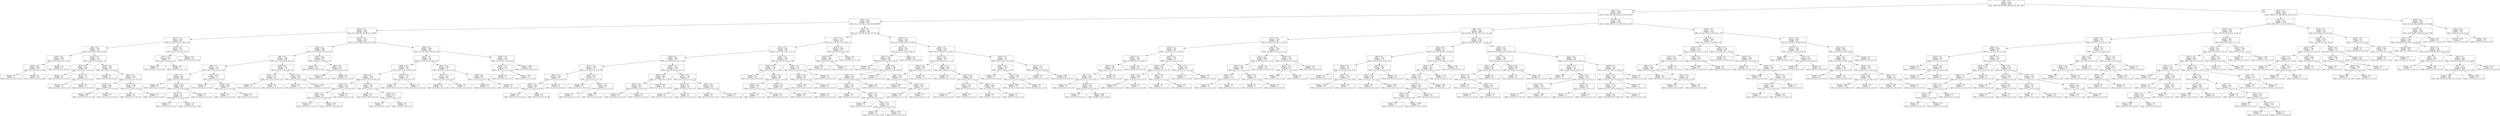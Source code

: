 digraph Tree {
node [shape=box] ;
0 [label="X[2] <= 0.5\nentropy = 3.168\nsamples = 8529\nvalue = [996, 929, 931, 984, 1000, 818, 951, 961, 959]"] ;
1 [label="X[5] <= 0.5\nentropy = 2.959\nsamples = 6035\nvalue = [0, 842, 834, 799, 332, 785, 752, 807, 884]"] ;
0 -> 1 [labeldistance=2.5, labelangle=45, headlabel="True"] ;
2 [label="X[23] <= 0.5\nentropy = 2.607\nsamples = 2927\nvalue = [0, 0, 251, 422, 75, 507, 324, 652, 696]"] ;
1 -> 2 ;
3 [label="X[17] <= 0.5\nentropy = 2.226\nsamples = 1638\nvalue = [0, 0, 169, 261, 29, 388, 171, 0, 620]"] ;
2 -> 3 ;
4 [label="X[11] <= 0.5\nentropy = 1.467\nsamples = 831\nvalue = [0, 0, 93, 112, 6, 0, 64, 0, 556]"] ;
3 -> 4 ;
5 [label="X[8] <= 0.5\nentropy = 1.021\nsamples = 715\nvalue = [0, 0, 93, 0, 4, 0, 64, 0, 554]"] ;
4 -> 5 ;
6 [label="X[20] <= 0.5\nentropy = 0.367\nsamples = 579\nvalue = [0, 0, 0, 0, 4, 0, 32, 0, 543]"] ;
5 -> 6 ;
7 [label="X[26] <= 0.5\nentropy = 0.062\nsamples = 547\nvalue = [0, 0, 0, 0, 4, 0, 0, 0, 543]"] ;
6 -> 7 ;
8 [label="entropy = 0.0\nsamples = 4\nvalue = [0, 0, 0, 0, 4, 0, 0, 0, 0]"] ;
7 -> 8 ;
9 [label="entropy = 0.0\nsamples = 543\nvalue = [0, 0, 0, 0, 0, 0, 0, 0, 543]"] ;
7 -> 9 ;
10 [label="entropy = 0.0\nsamples = 32\nvalue = [0, 0, 0, 0, 0, 0, 32, 0, 0]"] ;
6 -> 10 ;
11 [label="X[20] <= 0.5\nentropy = 1.16\nsamples = 136\nvalue = [0, 0, 93, 0, 0, 0, 32, 0, 11]"] ;
5 -> 11 ;
12 [label="X[12] <= 0.5\nentropy = 0.552\nsamples = 86\nvalue = [0, 0, 75, 0, 0, 0, 0, 0, 11]"] ;
11 -> 12 ;
13 [label="entropy = 0.0\nsamples = 64\nvalue = [0, 0, 64, 0, 0, 0, 0, 0, 0]"] ;
12 -> 13 ;
14 [label="X[21] <= 0.5\nentropy = 1.0\nsamples = 22\nvalue = [0, 0, 11, 0, 0, 0, 0, 0, 11]"] ;
12 -> 14 ;
15 [label="entropy = 0.0\nsamples = 11\nvalue = [0, 0, 0, 0, 0, 0, 0, 0, 11]"] ;
14 -> 15 ;
16 [label="entropy = 0.0\nsamples = 11\nvalue = [0, 0, 11, 0, 0, 0, 0, 0, 0]"] ;
14 -> 16 ;
17 [label="X[16] <= 0.5\nentropy = 0.943\nsamples = 50\nvalue = [0, 0, 18, 0, 0, 0, 32, 0, 0]"] ;
11 -> 17 ;
18 [label="entropy = 0.0\nsamples = 9\nvalue = [0, 0, 0, 0, 0, 0, 9, 0, 0]"] ;
17 -> 18 ;
19 [label="X[4] <= 0.5\nentropy = 0.989\nsamples = 41\nvalue = [0, 0, 18, 0, 0, 0, 23, 0, 0]"] ;
17 -> 19 ;
20 [label="X[10] <= 0.5\nentropy = 0.987\nsamples = 30\nvalue = [0, 0, 17, 0, 0, 0, 13, 0, 0]"] ;
19 -> 20 ;
21 [label="entropy = 0.996\nsamples = 28\nvalue = [0, 0, 15, 0, 0, 0, 13, 0, 0]"] ;
20 -> 21 ;
22 [label="entropy = 0.0\nsamples = 2\nvalue = [0, 0, 2, 0, 0, 0, 0, 0, 0]"] ;
20 -> 22 ;
23 [label="X[21] <= 0.5\nentropy = 0.439\nsamples = 11\nvalue = [0, 0, 1, 0, 0, 0, 10, 0, 0]"] ;
19 -> 23 ;
24 [label="entropy = 0.0\nsamples = 10\nvalue = [0, 0, 0, 0, 0, 0, 10, 0, 0]"] ;
23 -> 24 ;
25 [label="entropy = 0.0\nsamples = 1\nvalue = [0, 0, 1, 0, 0, 0, 0, 0, 0]"] ;
23 -> 25 ;
26 [label="X[13] <= 0.5\nentropy = 0.251\nsamples = 116\nvalue = [0, 0, 0, 112, 2, 0, 0, 0, 2]"] ;
4 -> 26 ;
27 [label="X[12] <= 0.5\nentropy = 1.585\nsamples = 6\nvalue = [0, 0, 0, 2, 2, 0, 0, 0, 2]"] ;
26 -> 27 ;
28 [label="entropy = 1.0\nsamples = 4\nvalue = [0, 0, 0, 2, 2, 0, 0, 0, 0]"] ;
27 -> 28 ;
29 [label="entropy = 0.0\nsamples = 2\nvalue = [0, 0, 0, 0, 0, 0, 0, 0, 2]"] ;
27 -> 29 ;
30 [label="entropy = 0.0\nsamples = 110\nvalue = [0, 0, 0, 110, 0, 0, 0, 0, 0]"] ;
26 -> 30 ;
31 [label="X[11] <= 0.5\nentropy = 2.102\nsamples = 807\nvalue = [0, 0, 76, 149, 23, 388, 107, 0, 64]"] ;
3 -> 31 ;
32 [label="X[13] <= 0.5\nentropy = 1.463\nsamples = 406\nvalue = [0, 0, 13, 0, 18, 278, 43, 0, 54]"] ;
31 -> 32 ;
33 [label="X[6] <= 0.5\nentropy = 2.095\nsamples = 191\nvalue = [0, 0, 13, 0, 18, 69, 39, 0, 52]"] ;
32 -> 33 ;
34 [label="X[8] <= 0.5\nentropy = 1.347\nsamples = 121\nvalue = [0, 0, 13, 0, 0, 67, 0, 0, 41]"] ;
33 -> 34 ;
35 [label="X[26] <= 0.5\nentropy = 0.967\nsamples = 104\nvalue = [0, 0, 0, 0, 0, 63, 0, 0, 41]"] ;
34 -> 35 ;
36 [label="entropy = 0.0\nsamples = 17\nvalue = [0, 0, 0, 0, 0, 17, 0, 0, 0]"] ;
35 -> 36 ;
37 [label="X[9] <= 0.5\nentropy = 0.998\nsamples = 87\nvalue = [0, 0, 0, 0, 0, 46, 0, 0, 41]"] ;
35 -> 37 ;
38 [label="X[1] <= 0.5\nentropy = 1.0\nsamples = 82\nvalue = [0, 0, 0, 0, 0, 41, 0, 0, 41]"] ;
37 -> 38 ;
39 [label="entropy = 0.0\nsamples = 1\nvalue = [0, 0, 0, 0, 0, 0, 0, 0, 1]"] ;
38 -> 39 ;
40 [label="entropy = 1.0\nsamples = 81\nvalue = [0, 0, 0, 0, 0, 41, 0, 0, 40]"] ;
38 -> 40 ;
41 [label="entropy = 0.0\nsamples = 5\nvalue = [0, 0, 0, 0, 0, 5, 0, 0, 0]"] ;
37 -> 41 ;
42 [label="X[22] <= 0.5\nentropy = 0.787\nsamples = 17\nvalue = [0, 0, 13, 0, 0, 4, 0, 0, 0]"] ;
34 -> 42 ;
43 [label="entropy = 0.0\nsamples = 8\nvalue = [0, 0, 8, 0, 0, 0, 0, 0, 0]"] ;
42 -> 43 ;
44 [label="X[10] <= 0.5\nentropy = 0.991\nsamples = 9\nvalue = [0, 0, 5, 0, 0, 4, 0, 0, 0]"] ;
42 -> 44 ;
45 [label="entropy = 0.0\nsamples = 4\nvalue = [0, 0, 0, 0, 0, 4, 0, 0, 0]"] ;
44 -> 45 ;
46 [label="entropy = 0.0\nsamples = 5\nvalue = [0, 0, 5, 0, 0, 0, 0, 0, 0]"] ;
44 -> 46 ;
47 [label="X[14] <= 0.5\nentropy = 1.54\nsamples = 70\nvalue = [0, 0, 0, 0, 18, 2, 39, 0, 11]"] ;
33 -> 47 ;
48 [label="X[25] <= 0.5\nentropy = 0.76\nsamples = 50\nvalue = [0, 0, 0, 0, 0, 0, 39, 0, 11]"] ;
47 -> 48 ;
49 [label="entropy = 0.0\nsamples = 11\nvalue = [0, 0, 0, 0, 0, 0, 0, 0, 11]"] ;
48 -> 49 ;
50 [label="entropy = 0.0\nsamples = 39\nvalue = [0, 0, 0, 0, 0, 0, 39, 0, 0]"] ;
48 -> 50 ;
51 [label="X[21] <= 0.5\nentropy = 0.469\nsamples = 20\nvalue = [0, 0, 0, 0, 18, 2, 0, 0, 0]"] ;
47 -> 51 ;
52 [label="entropy = 0.0\nsamples = 17\nvalue = [0, 0, 0, 0, 17, 0, 0, 0, 0]"] ;
51 -> 52 ;
53 [label="entropy = 0.918\nsamples = 3\nvalue = [0, 0, 0, 0, 1, 2, 0, 0, 0]"] ;
51 -> 53 ;
54 [label="X[20] <= 0.5\nentropy = 0.209\nsamples = 215\nvalue = [0, 0, 0, 0, 0, 209, 4, 0, 2]"] ;
32 -> 54 ;
55 [label="entropy = 0.0\nsamples = 184\nvalue = [0, 0, 0, 0, 0, 184, 0, 0, 0]"] ;
54 -> 55 ;
56 [label="X[8] <= 0.5\nentropy = 0.887\nsamples = 31\nvalue = [0, 0, 0, 0, 0, 25, 4, 0, 2]"] ;
54 -> 56 ;
57 [label="entropy = 0.918\nsamples = 6\nvalue = [0, 0, 0, 0, 0, 0, 4, 0, 2]"] ;
56 -> 57 ;
58 [label="entropy = 0.0\nsamples = 25\nvalue = [0, 0, 0, 0, 0, 25, 0, 0, 0]"] ;
56 -> 58 ;
59 [label="X[18] <= 0.5\nentropy = 2.096\nsamples = 401\nvalue = [0, 0, 63, 149, 5, 110, 64, 0, 10]"] ;
31 -> 59 ;
60 [label="X[13] <= 0.5\nentropy = 2.14\nsamples = 198\nvalue = [0, 0, 63, 42, 4, 15, 64, 0, 10]"] ;
59 -> 60 ;
61 [label="X[19] <= 0.5\nentropy = 1.954\nsamples = 124\nvalue = [0, 0, 15, 41, 4, 15, 49, 0, 0]"] ;
60 -> 61 ;
62 [label="X[0] <= 0.5\nentropy = 1.919\nsamples = 103\nvalue = [0, 0, 15, 25, 4, 10, 49, 0, 0]"] ;
61 -> 62 ;
63 [label="X[4] <= 0.5\nentropy = 1.704\nsamples = 88\nvalue = [0, 0, 15, 15, 0, 10, 48, 0, 0]"] ;
62 -> 63 ;
64 [label="X[8] <= 0.5\nentropy = 1.639\nsamples = 83\nvalue = [0, 0, 10, 15, 0, 10, 48, 0, 0]"] ;
63 -> 64 ;
65 [label="entropy = 0.0\nsamples = 1\nvalue = [0, 0, 0, 0, 0, 1, 0, 0, 0]"] ;
64 -> 65 ;
66 [label="entropy = 1.621\nsamples = 82\nvalue = [0, 0, 10, 15, 0, 9, 48, 0, 0]"] ;
64 -> 66 ;
67 [label="entropy = 0.0\nsamples = 5\nvalue = [0, 0, 5, 0, 0, 0, 0, 0, 0]"] ;
63 -> 67 ;
68 [label="X[14] <= 0.5\nentropy = 1.159\nsamples = 15\nvalue = [0, 0, 0, 10, 4, 0, 1, 0, 0]"] ;
62 -> 68 ;
69 [label="entropy = 0.0\nsamples = 10\nvalue = [0, 0, 0, 10, 0, 0, 0, 0, 0]"] ;
68 -> 69 ;
70 [label="X[8] <= 0.5\nentropy = 0.722\nsamples = 5\nvalue = [0, 0, 0, 0, 4, 0, 1, 0, 0]"] ;
68 -> 70 ;
71 [label="entropy = 0.0\nsamples = 1\nvalue = [0, 0, 0, 0, 0, 0, 1, 0, 0]"] ;
70 -> 71 ;
72 [label="entropy = 0.0\nsamples = 4\nvalue = [0, 0, 0, 0, 4, 0, 0, 0, 0]"] ;
70 -> 72 ;
73 [label="X[25] <= 0.5\nentropy = 0.792\nsamples = 21\nvalue = [0, 0, 0, 16, 0, 5, 0, 0, 0]"] ;
61 -> 73 ;
74 [label="entropy = 0.0\nsamples = 16\nvalue = [0, 0, 0, 16, 0, 0, 0, 0, 0]"] ;
73 -> 74 ;
75 [label="entropy = 0.0\nsamples = 5\nvalue = [0, 0, 0, 0, 0, 5, 0, 0, 0]"] ;
73 -> 75 ;
76 [label="X[20] <= 0.5\nentropy = 1.346\nsamples = 74\nvalue = [0, 0, 48, 1, 0, 0, 15, 0, 10]"] ;
60 -> 76 ;
77 [label="X[6] <= 0.5\nentropy = 0.144\nsamples = 49\nvalue = [0, 0, 48, 1, 0, 0, 0, 0, 0]"] ;
76 -> 77 ;
78 [label="entropy = 0.0\nsamples = 48\nvalue = [0, 0, 48, 0, 0, 0, 0, 0, 0]"] ;
77 -> 78 ;
79 [label="entropy = 0.0\nsamples = 1\nvalue = [0, 0, 0, 1, 0, 0, 0, 0, 0]"] ;
77 -> 79 ;
80 [label="X[0] <= 0.5\nentropy = 0.971\nsamples = 25\nvalue = [0, 0, 0, 0, 0, 0, 15, 0, 10]"] ;
76 -> 80 ;
81 [label="entropy = 0.0\nsamples = 10\nvalue = [0, 0, 0, 0, 0, 0, 0, 0, 10]"] ;
80 -> 81 ;
82 [label="entropy = 0.0\nsamples = 15\nvalue = [0, 0, 0, 0, 0, 0, 15, 0, 0]"] ;
80 -> 82 ;
83 [label="X[26] <= 0.5\nentropy = 1.037\nsamples = 203\nvalue = [0, 0, 0, 107, 1, 95, 0, 0, 0]"] ;
59 -> 83 ;
84 [label="X[24] <= 0.5\nentropy = 1.241\nsamples = 11\nvalue = [0, 0, 0, 3, 1, 7, 0, 0, 0]"] ;
83 -> 84 ;
85 [label="entropy = 0.0\nsamples = 3\nvalue = [0, 0, 0, 0, 0, 3, 0, 0, 0]"] ;
84 -> 85 ;
86 [label="entropy = 1.406\nsamples = 8\nvalue = [0, 0, 0, 3, 1, 4, 0, 0, 0]"] ;
84 -> 86 ;
87 [label="entropy = 0.995\nsamples = 192\nvalue = [0, 0, 0, 104, 0, 88, 0, 0, 0]"] ;
83 -> 87 ;
88 [label="X[0] <= 0.5\nentropy = 2.22\nsamples = 1289\nvalue = [0, 0, 82, 161, 46, 119, 153, 652, 76]"] ;
2 -> 88 ;
89 [label="X[7] <= 0.5\nentropy = 2.525\nsamples = 433\nvalue = [0, 0, 76, 59, 5, 22, 114, 82, 75]"] ;
88 -> 89 ;
90 [label="X[11] <= 0.5\nentropy = 2.48\nsamples = 328\nvalue = [0, 0, 76, 59, 5, 22, 17, 74, 75]"] ;
89 -> 90 ;
91 [label="X[8] <= 0.5\nentropy = 2.082\nsamples = 195\nvalue = [0, 0, 60, 0, 0, 21, 14, 71, 29]"] ;
90 -> 91 ;
92 [label="X[17] <= 0.5\nentropy = 1.863\nsamples = 75\nvalue = [0, 0, 0, 0, 0, 21, 8, 30, 16]"] ;
91 -> 92 ;
93 [label="X[20] <= 0.5\nentropy = 1.409\nsamples = 53\nvalue = [0, 0, 0, 0, 0, 0, 8, 29, 16]"] ;
92 -> 93 ;
94 [label="X[26] <= 0.5\nentropy = 0.939\nsamples = 45\nvalue = [0, 0, 0, 0, 0, 0, 0, 29, 16]"] ;
93 -> 94 ;
95 [label="entropy = 0.0\nsamples = 13\nvalue = [0, 0, 0, 0, 0, 0, 0, 13, 0]"] ;
94 -> 95 ;
96 [label="entropy = 1.0\nsamples = 32\nvalue = [0, 0, 0, 0, 0, 0, 0, 16, 16]"] ;
94 -> 96 ;
97 [label="entropy = 0.0\nsamples = 8\nvalue = [0, 0, 0, 0, 0, 0, 8, 0, 0]"] ;
93 -> 97 ;
98 [label="X[9] <= 0.5\nentropy = 0.267\nsamples = 22\nvalue = [0, 0, 0, 0, 0, 21, 0, 1, 0]"] ;
92 -> 98 ;
99 [label="entropy = 0.0\nsamples = 16\nvalue = [0, 0, 0, 0, 0, 16, 0, 0, 0]"] ;
98 -> 99 ;
100 [label="X[12] <= 0.5\nentropy = 0.65\nsamples = 6\nvalue = [0, 0, 0, 0, 0, 5, 0, 1, 0]"] ;
98 -> 100 ;
101 [label="entropy = 0.0\nsamples = 1\nvalue = [0, 0, 0, 0, 0, 0, 0, 1, 0]"] ;
100 -> 101 ;
102 [label="entropy = 0.0\nsamples = 5\nvalue = [0, 0, 0, 0, 0, 5, 0, 0, 0]"] ;
100 -> 102 ;
103 [label="X[20] <= 0.5\nentropy = 1.593\nsamples = 120\nvalue = [0, 0, 60, 0, 0, 0, 6, 41, 13]"] ;
91 -> 103 ;
104 [label="X[18] <= 0.5\nentropy = 0.997\nsamples = 83\nvalue = [0, 0, 44, 0, 0, 0, 0, 39, 0]"] ;
103 -> 104 ;
105 [label="X[16] <= 0.5\nentropy = 0.619\nsamples = 39\nvalue = [0, 0, 33, 0, 0, 0, 0, 6, 0]"] ;
104 -> 105 ;
106 [label="entropy = 0.0\nsamples = 33\nvalue = [0, 0, 33, 0, 0, 0, 0, 0, 0]"] ;
105 -> 106 ;
107 [label="entropy = 0.0\nsamples = 6\nvalue = [0, 0, 0, 0, 0, 0, 0, 6, 0]"] ;
105 -> 107 ;
108 [label="entropy = 0.811\nsamples = 44\nvalue = [0, 0, 11, 0, 0, 0, 0, 33, 0]"] ;
104 -> 108 ;
109 [label="X[4] <= 0.5\nentropy = 1.706\nsamples = 37\nvalue = [0, 0, 16, 0, 0, 0, 6, 2, 13]"] ;
103 -> 109 ;
110 [label="X[12] <= 0.5\nentropy = 0.9\nsamples = 19\nvalue = [0, 0, 0, 0, 0, 0, 6, 0, 13]"] ;
109 -> 110 ;
111 [label="entropy = 0.0\nsamples = 13\nvalue = [0, 0, 0, 0, 0, 0, 0, 0, 13]"] ;
110 -> 111 ;
112 [label="entropy = 0.0\nsamples = 6\nvalue = [0, 0, 0, 0, 0, 0, 6, 0, 0]"] ;
110 -> 112 ;
113 [label="X[15] <= 0.5\nentropy = 0.503\nsamples = 18\nvalue = [0, 0, 16, 0, 0, 0, 0, 2, 0]"] ;
109 -> 113 ;
114 [label="entropy = 0.0\nsamples = 13\nvalue = [0, 0, 13, 0, 0, 0, 0, 0, 0]"] ;
113 -> 114 ;
115 [label="entropy = 0.971\nsamples = 5\nvalue = [0, 0, 3, 0, 0, 0, 0, 2, 0]"] ;
113 -> 115 ;
116 [label="X[4] <= 0.5\nentropy = 1.895\nsamples = 133\nvalue = [0, 0, 16, 59, 5, 1, 3, 3, 46]"] ;
90 -> 116 ;
117 [label="X[26] <= 0.5\nentropy = 1.526\nsamples = 103\nvalue = [0, 0, 0, 47, 5, 1, 3, 1, 46]"] ;
116 -> 117 ;
118 [label="entropy = 0.0\nsamples = 35\nvalue = [0, 0, 0, 35, 0, 0, 0, 0, 0]"] ;
117 -> 118 ;
119 [label="X[13] <= 0.5\nentropy = 1.478\nsamples = 68\nvalue = [0, 0, 0, 12, 5, 1, 3, 1, 46]"] ;
117 -> 119 ;
120 [label="X[19] <= 0.5\nentropy = 1.565\nsamples = 21\nvalue = [0, 0, 0, 12, 5, 0, 3, 1, 0]"] ;
119 -> 120 ;
121 [label="entropy = 1.79\nsamples = 11\nvalue = [0, 0, 0, 2, 5, 0, 3, 1, 0]"] ;
120 -> 121 ;
122 [label="entropy = 0.0\nsamples = 10\nvalue = [0, 0, 0, 10, 0, 0, 0, 0, 0]"] ;
120 -> 122 ;
123 [label="X[8] <= 0.5\nentropy = 0.149\nsamples = 47\nvalue = [0, 0, 0, 0, 0, 1, 0, 0, 46]"] ;
119 -> 123 ;
124 [label="entropy = 0.337\nsamples = 16\nvalue = [0, 0, 0, 0, 0, 1, 0, 0, 15]"] ;
123 -> 124 ;
125 [label="entropy = 0.0\nsamples = 31\nvalue = [0, 0, 0, 0, 0, 0, 0, 0, 31]"] ;
123 -> 125 ;
126 [label="X[6] <= 0.5\nentropy = 1.273\nsamples = 30\nvalue = [0, 0, 16, 12, 0, 0, 0, 2, 0]"] ;
116 -> 126 ;
127 [label="X[26] <= 0.5\nentropy = 0.503\nsamples = 18\nvalue = [0, 0, 16, 0, 0, 0, 0, 2, 0]"] ;
126 -> 127 ;
128 [label="entropy = 0.918\nsamples = 6\nvalue = [0, 0, 4, 0, 0, 0, 0, 2, 0]"] ;
127 -> 128 ;
129 [label="entropy = 0.0\nsamples = 12\nvalue = [0, 0, 12, 0, 0, 0, 0, 0, 0]"] ;
127 -> 129 ;
130 [label="entropy = 0.0\nsamples = 12\nvalue = [0, 0, 0, 12, 0, 0, 0, 0, 0]"] ;
126 -> 130 ;
131 [label="X[16] <= 0.5\nentropy = 0.389\nsamples = 105\nvalue = [0, 0, 0, 0, 0, 0, 97, 8, 0]"] ;
89 -> 131 ;
132 [label="X[18] <= 0.5\nentropy = 0.082\nsamples = 98\nvalue = [0, 0, 0, 0, 0, 0, 97, 1, 0]"] ;
131 -> 132 ;
133 [label="entropy = 0.0\nsamples = 97\nvalue = [0, 0, 0, 0, 0, 0, 97, 0, 0]"] ;
132 -> 133 ;
134 [label="entropy = 0.0\nsamples = 1\nvalue = [0, 0, 0, 0, 0, 0, 0, 1, 0]"] ;
132 -> 134 ;
135 [label="entropy = 0.0\nsamples = 7\nvalue = [0, 0, 0, 0, 0, 0, 0, 7, 0]"] ;
131 -> 135 ;
136 [label="X[20] <= 0.5\nentropy = 1.587\nsamples = 856\nvalue = [0, 0, 6, 102, 41, 97, 39, 570, 1]"] ;
88 -> 136 ;
137 [label="X[6] <= 0.5\nentropy = 0.83\nsamples = 572\nvalue = [0, 0, 1, 0, 21, 82, 0, 468, 0]"] ;
136 -> 137 ;
138 [label="X[17] <= 0.5\nentropy = 1.249\nsamples = 280\nvalue = [0, 0, 1, 0, 21, 82, 0, 176, 0]"] ;
137 -> 138 ;
139 [label="entropy = 0.0\nsamples = 156\nvalue = [0, 0, 0, 0, 0, 0, 0, 156, 0]"] ;
138 -> 139 ;
140 [label="X[14] <= 0.5\nentropy = 1.309\nsamples = 124\nvalue = [0, 0, 1, 0, 21, 82, 0, 20, 0]"] ;
138 -> 140 ;
141 [label="X[9] <= 0.5\nentropy = 0.786\nsamples = 103\nvalue = [0, 0, 1, 0, 0, 82, 0, 20, 0]"] ;
140 -> 141 ;
142 [label="X[10] <= 0.5\nentropy = 0.621\nsamples = 97\nvalue = [0, 0, 0, 0, 0, 82, 0, 15, 0]"] ;
141 -> 142 ;
143 [label="entropy = 0.0\nsamples = 31\nvalue = [0, 0, 0, 0, 0, 31, 0, 0, 0]"] ;
142 -> 143 ;
144 [label="X[18] <= 0.5\nentropy = 0.773\nsamples = 66\nvalue = [0, 0, 0, 0, 0, 51, 0, 15, 0]"] ;
142 -> 144 ;
145 [label="entropy = 0.0\nsamples = 11\nvalue = [0, 0, 0, 0, 0, 0, 0, 11, 0]"] ;
144 -> 145 ;
146 [label="X[8] <= 0.5\nentropy = 0.376\nsamples = 55\nvalue = [0, 0, 0, 0, 0, 51, 0, 4, 0]"] ;
144 -> 146 ;
147 [label="entropy = 0.0\nsamples = 45\nvalue = [0, 0, 0, 0, 0, 45, 0, 0, 0]"] ;
146 -> 147 ;
148 [label="entropy = 0.971\nsamples = 10\nvalue = [0, 0, 0, 0, 0, 6, 0, 4, 0]"] ;
146 -> 148 ;
149 [label="entropy = 0.65\nsamples = 6\nvalue = [0, 0, 1, 0, 0, 0, 0, 5, 0]"] ;
141 -> 149 ;
150 [label="entropy = 0.0\nsamples = 21\nvalue = [0, 0, 0, 0, 21, 0, 0, 0, 0]"] ;
140 -> 150 ;
151 [label="entropy = 0.0\nsamples = 292\nvalue = [0, 0, 0, 0, 0, 0, 0, 292, 0]"] ;
137 -> 151 ;
152 [label="X[8] <= 0.5\nentropy = 2.079\nsamples = 284\nvalue = [0, 0, 5, 102, 20, 15, 39, 102, 1]"] ;
136 -> 152 ;
153 [label="X[11] <= 0.5\nentropy = 1.635\nsamples = 147\nvalue = [0, 0, 0, 96, 11, 15, 17, 7, 1]"] ;
152 -> 153 ;
154 [label="X[14] <= 0.5\nentropy = 1.864\nsamples = 37\nvalue = [0, 0, 0, 0, 11, 15, 5, 6, 0]"] ;
153 -> 154 ;
155 [label="X[4] <= 0.5\nentropy = 1.403\nsamples = 26\nvalue = [0, 0, 0, 0, 0, 15, 5, 6, 0]"] ;
154 -> 155 ;
156 [label="entropy = 0.961\nsamples = 13\nvalue = [0, 0, 0, 0, 0, 8, 5, 0, 0]"] ;
155 -> 156 ;
157 [label="X[25] <= 0.5\nentropy = 0.996\nsamples = 13\nvalue = [0, 0, 0, 0, 0, 7, 0, 6, 0]"] ;
155 -> 157 ;
158 [label="entropy = 0.98\nsamples = 12\nvalue = [0, 0, 0, 0, 0, 7, 0, 5, 0]"] ;
157 -> 158 ;
159 [label="entropy = 0.0\nsamples = 1\nvalue = [0, 0, 0, 0, 0, 0, 0, 1, 0]"] ;
157 -> 159 ;
160 [label="entropy = 0.0\nsamples = 11\nvalue = [0, 0, 0, 0, 11, 0, 0, 0, 0]"] ;
154 -> 160 ;
161 [label="X[4] <= 0.5\nentropy = 0.643\nsamples = 110\nvalue = [0, 0, 0, 96, 0, 0, 12, 1, 1]"] ;
153 -> 161 ;
162 [label="entropy = 0.0\nsamples = 12\nvalue = [0, 0, 0, 0, 0, 0, 12, 0, 0]"] ;
161 -> 162 ;
163 [label="X[17] <= 0.5\nentropy = 0.164\nsamples = 98\nvalue = [0, 0, 0, 96, 0, 0, 0, 1, 1]"] ;
161 -> 163 ;
164 [label="X[12] <= 0.5\nentropy = 0.811\nsamples = 4\nvalue = [0, 0, 0, 3, 0, 0, 0, 0, 1]"] ;
163 -> 164 ;
165 [label="entropy = 0.0\nsamples = 3\nvalue = [0, 0, 0, 3, 0, 0, 0, 0, 0]"] ;
164 -> 165 ;
166 [label="entropy = 0.0\nsamples = 1\nvalue = [0, 0, 0, 0, 0, 0, 0, 0, 1]"] ;
164 -> 166 ;
167 [label="X[26] <= 0.5\nentropy = 0.085\nsamples = 94\nvalue = [0, 0, 0, 93, 0, 0, 0, 1, 0]"] ;
163 -> 167 ;
168 [label="entropy = 0.0\nsamples = 17\nvalue = [0, 0, 0, 17, 0, 0, 0, 0, 0]"] ;
167 -> 168 ;
169 [label="entropy = 0.1\nsamples = 77\nvalue = [0, 0, 0, 76, 0, 0, 0, 1, 0]"] ;
167 -> 169 ;
170 [label="X[13] <= 0.5\nentropy = 1.42\nsamples = 137\nvalue = [0, 0, 5, 6, 9, 0, 22, 95, 0]"] ;
152 -> 170 ;
171 [label="X[25] <= 0.5\nentropy = 1.502\nsamples = 26\nvalue = [0, 0, 5, 0, 9, 0, 12, 0, 0]"] ;
170 -> 171 ;
172 [label="entropy = 0.0\nsamples = 9\nvalue = [0, 0, 0, 0, 9, 0, 0, 0, 0]"] ;
171 -> 172 ;
173 [label="X[11] <= 0.5\nentropy = 0.874\nsamples = 17\nvalue = [0, 0, 5, 0, 0, 0, 12, 0, 0]"] ;
171 -> 173 ;
174 [label="entropy = 0.961\nsamples = 13\nvalue = [0, 0, 5, 0, 0, 0, 8, 0, 0]"] ;
173 -> 174 ;
175 [label="entropy = 0.0\nsamples = 4\nvalue = [0, 0, 0, 0, 0, 0, 4, 0, 0]"] ;
173 -> 175 ;
176 [label="X[11] <= 0.5\nentropy = 0.733\nsamples = 111\nvalue = [0, 0, 0, 6, 0, 0, 10, 95, 0]"] ;
170 -> 176 ;
177 [label="entropy = 0.0\nsamples = 13\nvalue = [0, 0, 0, 0, 0, 0, 0, 13, 0]"] ;
176 -> 177 ;
178 [label="entropy = 0.798\nsamples = 98\nvalue = [0, 0, 0, 6, 0, 0, 10, 82, 0]"] ;
176 -> 178 ;
179 [label="X[13] <= 0.5\nentropy = 2.796\nsamples = 3108\nvalue = [0, 842, 583, 377, 257, 278, 428, 155, 188]"] ;
1 -> 179 ;
180 [label="X[8] <= 0.5\nentropy = 2.498\nsamples = 1895\nvalue = [0, 611, 307, 372, 257, 8, 174, 152, 14]"] ;
179 -> 180 ;
181 [label="X[11] <= 0.5\nentropy = 1.549\nsamples = 697\nvalue = [0, 416, 0, 143, 26, 1, 1, 109, 1]"] ;
180 -> 181 ;
182 [label="X[14] <= 0.5\nentropy = 1.24\nsamples = 296\nvalue = [0, 176, 0, 0, 14, 1, 0, 104, 1]"] ;
181 -> 182 ;
183 [label="X[18] <= 0.5\nentropy = 1.009\nsamples = 253\nvalue = [0, 149, 0, 0, 0, 0, 0, 103, 1]"] ;
182 -> 183 ;
184 [label="X[25] <= 0.5\nentropy = 1.037\nsamples = 215\nvalue = [0, 111, 0, 0, 0, 0, 0, 103, 1]"] ;
183 -> 184 ;
185 [label="X[6] <= 0.5\nentropy = 1.031\nsamples = 200\nvalue = [0, 111, 0, 0, 0, 0, 0, 88, 1]"] ;
184 -> 185 ;
186 [label="entropy = 0.0\nsamples = 13\nvalue = [0, 13, 0, 0, 0, 0, 0, 0, 0]"] ;
185 -> 186 ;
187 [label="X[23] <= 0.5\nentropy = 1.041\nsamples = 187\nvalue = [0, 98, 0, 0, 0, 0, 0, 88, 1]"] ;
185 -> 187 ;
188 [label="entropy = 0.0\nsamples = 1\nvalue = [0, 0, 0, 0, 0, 0, 0, 0, 1]"] ;
187 -> 188 ;
189 [label="entropy = 0.998\nsamples = 186\nvalue = [0, 98, 0, 0, 0, 0, 0, 88, 0]"] ;
187 -> 189 ;
190 [label="entropy = 0.0\nsamples = 15\nvalue = [0, 0, 0, 0, 0, 0, 0, 15, 0]"] ;
184 -> 190 ;
191 [label="entropy = 0.0\nsamples = 38\nvalue = [0, 38, 0, 0, 0, 0, 0, 0, 0]"] ;
183 -> 191 ;
192 [label="X[20] <= 0.5\nentropy = 1.201\nsamples = 43\nvalue = [0, 27, 0, 0, 14, 1, 0, 1, 0]"] ;
182 -> 192 ;
193 [label="X[23] <= 0.5\nentropy = 1.391\nsamples = 25\nvalue = [0, 10, 0, 0, 13, 1, 0, 1, 0]"] ;
192 -> 193 ;
194 [label="X[22] <= 0.5\nentropy = 0.988\nsamples = 23\nvalue = [0, 10, 0, 0, 13, 0, 0, 0, 0]"] ;
193 -> 194 ;
195 [label="entropy = 0.994\nsamples = 22\nvalue = [0, 10, 0, 0, 12, 0, 0, 0, 0]"] ;
194 -> 195 ;
196 [label="entropy = 0.0\nsamples = 1\nvalue = [0, 0, 0, 0, 1, 0, 0, 0, 0]"] ;
194 -> 196 ;
197 [label="X[9] <= 0.5\nentropy = 1.0\nsamples = 2\nvalue = [0, 0, 0, 0, 0, 1, 0, 1, 0]"] ;
193 -> 197 ;
198 [label="entropy = 0.0\nsamples = 1\nvalue = [0, 0, 0, 0, 0, 1, 0, 0, 0]"] ;
197 -> 198 ;
199 [label="entropy = 0.0\nsamples = 1\nvalue = [0, 0, 0, 0, 0, 0, 0, 1, 0]"] ;
197 -> 199 ;
200 [label="X[1] <= 0.5\nentropy = 0.31\nsamples = 18\nvalue = [0, 17, 0, 0, 1, 0, 0, 0, 0]"] ;
192 -> 200 ;
201 [label="entropy = 0.0\nsamples = 1\nvalue = [0, 0, 0, 0, 1, 0, 0, 0, 0]"] ;
200 -> 201 ;
202 [label="entropy = 0.0\nsamples = 17\nvalue = [0, 17, 0, 0, 0, 0, 0, 0, 0]"] ;
200 -> 202 ;
203 [label="X[6] <= 0.5\nentropy = 1.226\nsamples = 401\nvalue = [0, 240, 0, 143, 12, 0, 1, 5, 0]"] ;
181 -> 203 ;
204 [label="X[1] <= 0.5\nentropy = 0.639\nsamples = 268\nvalue = [0, 240, 0, 17, 5, 0, 1, 5, 0]"] ;
203 -> 204 ;
205 [label="X[14] <= 0.5\nentropy = 1.496\nsamples = 28\nvalue = [0, 0, 0, 17, 5, 0, 1, 5, 0]"] ;
204 -> 205 ;
206 [label="X[23] <= 0.5\nentropy = 0.773\nsamples = 22\nvalue = [0, 0, 0, 17, 0, 0, 0, 5, 0]"] ;
205 -> 206 ;
207 [label="entropy = 0.0\nsamples = 17\nvalue = [0, 0, 0, 17, 0, 0, 0, 0, 0]"] ;
206 -> 207 ;
208 [label="entropy = 0.0\nsamples = 5\nvalue = [0, 0, 0, 0, 0, 0, 0, 5, 0]"] ;
206 -> 208 ;
209 [label="X[26] <= 0.5\nentropy = 0.65\nsamples = 6\nvalue = [0, 0, 0, 0, 5, 0, 1, 0, 0]"] ;
205 -> 209 ;
210 [label="entropy = 0.0\nsamples = 1\nvalue = [0, 0, 0, 0, 0, 0, 1, 0, 0]"] ;
209 -> 210 ;
211 [label="entropy = 0.0\nsamples = 5\nvalue = [0, 0, 0, 0, 5, 0, 0, 0, 0]"] ;
209 -> 211 ;
212 [label="entropy = 0.0\nsamples = 240\nvalue = [0, 240, 0, 0, 0, 0, 0, 0, 0]"] ;
204 -> 212 ;
213 [label="X[19] <= 0.5\nentropy = 0.297\nsamples = 133\nvalue = [0, 0, 0, 126, 7, 0, 0, 0, 0]"] ;
203 -> 213 ;
214 [label="X[25] <= 0.5\nentropy = 0.544\nsamples = 8\nvalue = [0, 0, 0, 1, 7, 0, 0, 0, 0]"] ;
213 -> 214 ;
215 [label="entropy = 0.592\nsamples = 7\nvalue = [0, 0, 0, 1, 6, 0, 0, 0, 0]"] ;
214 -> 215 ;
216 [label="entropy = 0.0\nsamples = 1\nvalue = [0, 0, 0, 0, 1, 0, 0, 0, 0]"] ;
214 -> 216 ;
217 [label="entropy = 0.0\nsamples = 125\nvalue = [0, 0, 0, 125, 0, 0, 0, 0, 0]"] ;
213 -> 217 ;
218 [label="X[12] <= 0.5\nentropy = 2.534\nsamples = 1198\nvalue = [0, 195, 307, 229, 231, 7, 173, 43, 13]"] ;
180 -> 218 ;
219 [label="X[26] <= 0.5\nentropy = 2.177\nsamples = 452\nvalue = [0, 28, 54, 68, 231, 1, 33, 28, 9]"] ;
218 -> 219 ;
220 [label="X[0] <= 0.5\nentropy = 2.176\nsamples = 127\nvalue = [0, 4, 43, 33, 3, 0, 28, 16, 0]"] ;
219 -> 220 ;
221 [label="X[23] <= 0.5\nentropy = 1.87\nsamples = 63\nvalue = [0, 4, 1, 33, 3, 0, 6, 16, 0]"] ;
220 -> 221 ;
222 [label="entropy = 0.0\nsamples = 22\nvalue = [0, 0, 0, 22, 0, 0, 0, 0, 0]"] ;
221 -> 222 ;
223 [label="X[18] <= 0.5\nentropy = 2.179\nsamples = 41\nvalue = [0, 4, 1, 11, 3, 0, 6, 16, 0]"] ;
221 -> 223 ;
224 [label="entropy = 2.066\nsamples = 39\nvalue = [0, 4, 1, 11, 1, 0, 6, 16, 0]"] ;
223 -> 224 ;
225 [label="entropy = 0.0\nsamples = 2\nvalue = [0, 0, 0, 0, 2, 0, 0, 0, 0]"] ;
223 -> 225 ;
226 [label="X[10] <= 0.5\nentropy = 0.928\nsamples = 64\nvalue = [0, 0, 42, 0, 0, 0, 22, 0, 0]"] ;
220 -> 226 ;
227 [label="X[22] <= 0.5\nentropy = 0.869\nsamples = 31\nvalue = [0, 0, 9, 0, 0, 0, 22, 0, 0]"] ;
226 -> 227 ;
228 [label="entropy = 0.0\nsamples = 8\nvalue = [0, 0, 8, 0, 0, 0, 0, 0, 0]"] ;
227 -> 228 ;
229 [label="entropy = 0.258\nsamples = 23\nvalue = [0, 0, 1, 0, 0, 0, 22, 0, 0]"] ;
227 -> 229 ;
230 [label="entropy = 0.0\nsamples = 33\nvalue = [0, 0, 33, 0, 0, 0, 0, 0, 0]"] ;
226 -> 230 ;
231 [label="X[21] <= 0.5\nentropy = 1.585\nsamples = 325\nvalue = [0, 24, 11, 35, 228, 1, 5, 12, 9]"] ;
219 -> 231 ;
232 [label="X[18] <= 0.5\nentropy = 1.117\nsamples = 269\nvalue = [0, 21, 9, 5, 218, 1, 1, 12, 2]"] ;
231 -> 232 ;
233 [label="X[9] <= 0.5\nentropy = 0.73\nsamples = 195\nvalue = [0, 7, 6, 0, 173, 1, 1, 7, 0]"] ;
232 -> 233 ;
234 [label="X[11] <= 0.5\nentropy = 0.236\nsamples = 155\nvalue = [0, 0, 6, 0, 149, 0, 0, 0, 0]"] ;
233 -> 234 ;
235 [label="X[22] <= 0.5\nentropy = 0.575\nsamples = 44\nvalue = [0, 0, 6, 0, 38, 0, 0, 0, 0]"] ;
234 -> 235 ;
236 [label="entropy = 0.0\nsamples = 7\nvalue = [0, 0, 0, 0, 7, 0, 0, 0, 0]"] ;
235 -> 236 ;
237 [label="entropy = 0.639\nsamples = 37\nvalue = [0, 0, 6, 0, 31, 0, 0, 0, 0]"] ;
235 -> 237 ;
238 [label="entropy = 0.0\nsamples = 111\nvalue = [0, 0, 0, 0, 111, 0, 0, 0, 0]"] ;
234 -> 238 ;
239 [label="entropy = 1.588\nsamples = 40\nvalue = [0, 7, 0, 0, 24, 1, 1, 7, 0]"] ;
233 -> 239 ;
240 [label="entropy = 1.744\nsamples = 74\nvalue = [0, 14, 3, 5, 45, 0, 0, 5, 2]"] ;
232 -> 240 ;
241 [label="entropy = 1.971\nsamples = 56\nvalue = [0, 3, 2, 30, 10, 0, 4, 0, 7]"] ;
231 -> 241 ;
242 [label="X[20] <= 0.5\nentropy = 2.153\nsamples = 746\nvalue = [0, 167, 253, 161, 0, 6, 140, 15, 4]"] ;
218 -> 242 ;
243 [label="X[11] <= 0.5\nentropy = 1.543\nsamples = 122\nvalue = [0, 56, 1, 51, 0, 0, 0, 11, 3]"] ;
242 -> 243 ;
244 [label="X[25] <= 0.5\nentropy = 1.022\nsamples = 65\nvalue = [0, 50, 1, 0, 0, 0, 0, 11, 3]"] ;
243 -> 244 ;
245 [label="X[22] <= 0.5\nentropy = 1.59\nsamples = 26\nvalue = [0, 11, 1, 0, 0, 0, 0, 11, 3]"] ;
244 -> 245 ;
246 [label="entropy = 1.0\nsamples = 22\nvalue = [0, 11, 0, 0, 0, 0, 0, 11, 0]"] ;
245 -> 246 ;
247 [label="X[26] <= 0.5\nentropy = 0.811\nsamples = 4\nvalue = [0, 0, 1, 0, 0, 0, 0, 0, 3]"] ;
245 -> 247 ;
248 [label="entropy = 0.0\nsamples = 1\nvalue = [0, 0, 1, 0, 0, 0, 0, 0, 0]"] ;
247 -> 248 ;
249 [label="entropy = 0.0\nsamples = 3\nvalue = [0, 0, 0, 0, 0, 0, 0, 0, 3]"] ;
247 -> 249 ;
250 [label="entropy = 0.0\nsamples = 39\nvalue = [0, 39, 0, 0, 0, 0, 0, 0, 0]"] ;
244 -> 250 ;
251 [label="X[16] <= 0.5\nentropy = 0.485\nsamples = 57\nvalue = [0, 6, 0, 51, 0, 0, 0, 0, 0]"] ;
243 -> 251 ;
252 [label="entropy = 0.0\nsamples = 51\nvalue = [0, 0, 0, 51, 0, 0, 0, 0, 0]"] ;
251 -> 252 ;
253 [label="entropy = 0.0\nsamples = 6\nvalue = [0, 6, 0, 0, 0, 0, 0, 0, 0]"] ;
251 -> 253 ;
254 [label="X[11] <= 0.5\nentropy = 2.023\nsamples = 624\nvalue = [0, 111, 252, 110, 0, 6, 140, 4, 1]"] ;
242 -> 254 ;
255 [label="X[23] <= 0.5\nentropy = 1.22\nsamples = 193\nvalue = [0, 18, 135, 0, 0, 0, 38, 1, 1]"] ;
254 -> 255 ;
256 [label="entropy = 0.0\nsamples = 71\nvalue = [0, 0, 71, 0, 0, 0, 0, 0, 0]"] ;
255 -> 256 ;
257 [label="X[25] <= 0.5\nentropy = 1.533\nsamples = 122\nvalue = [0, 18, 64, 0, 0, 0, 38, 1, 1]"] ;
255 -> 257 ;
258 [label="X[16] <= 0.5\nentropy = 1.414\nsamples = 116\nvalue = [0, 13, 64, 0, 0, 0, 38, 0, 1]"] ;
257 -> 258 ;
259 [label="entropy = 0.0\nsamples = 8\nvalue = [0, 0, 0, 0, 0, 0, 8, 0, 0]"] ;
258 -> 259 ;
260 [label="entropy = 1.391\nsamples = 108\nvalue = [0, 13, 64, 0, 0, 0, 30, 0, 1]"] ;
258 -> 260 ;
261 [label="X[1] <= 0.5\nentropy = 0.65\nsamples = 6\nvalue = [0, 5, 0, 0, 0, 0, 0, 1, 0]"] ;
257 -> 261 ;
262 [label="entropy = 0.0\nsamples = 5\nvalue = [0, 5, 0, 0, 0, 0, 0, 0, 0]"] ;
261 -> 262 ;
263 [label="entropy = 0.0\nsamples = 1\nvalue = [0, 0, 0, 0, 0, 0, 0, 1, 0]"] ;
261 -> 263 ;
264 [label="X[16] <= 0.5\nentropy = 2.119\nsamples = 431\nvalue = [0, 93, 117, 110, 0, 6, 102, 3, 0]"] ;
254 -> 264 ;
265 [label="X[25] <= 0.5\nentropy = 2.119\nsamples = 429\nvalue = [0, 93, 117, 110, 0, 6, 100, 3, 0]"] ;
264 -> 265 ;
266 [label="X[22] <= 0.5\nentropy = 2.119\nsamples = 427\nvalue = [0, 93, 117, 109, 0, 6, 99, 3, 0]"] ;
265 -> 266 ;
267 [label="entropy = 2.12\nsamples = 426\nvalue = [0, 93, 116, 109, 0, 6, 99, 3, 0]"] ;
266 -> 267 ;
268 [label="entropy = 0.0\nsamples = 1\nvalue = [0, 0, 1, 0, 0, 0, 0, 0, 0]"] ;
266 -> 268 ;
269 [label="entropy = 1.0\nsamples = 2\nvalue = [0, 0, 0, 1, 0, 0, 1, 0, 0]"] ;
265 -> 269 ;
270 [label="entropy = 0.0\nsamples = 2\nvalue = [0, 0, 0, 0, 0, 0, 2, 0, 0]"] ;
264 -> 270 ;
271 [label="X[10] <= 0.5\nentropy = 2.352\nsamples = 1213\nvalue = [0, 231, 276, 5, 0, 270, 254, 3, 174]"] ;
179 -> 271 ;
272 [label="X[0] <= 0.5\nentropy = 2.006\nsamples = 677\nvalue = [0, 74, 233, 5, 0, 2, 186, 3, 174]"] ;
271 -> 272 ;
273 [label="X[24] <= 0.5\nentropy = 1.354\nsamples = 274\nvalue = [0, 64, 0, 0, 0, 0, 34, 3, 173]"] ;
272 -> 273 ;
274 [label="X[7] <= 0.5\nentropy = 0.354\nsamples = 183\nvalue = [0, 7, 0, 0, 0, 0, 0, 3, 173]"] ;
273 -> 274 ;
275 [label="X[18] <= 0.5\nentropy = 0.129\nsamples = 169\nvalue = [0, 0, 0, 0, 0, 0, 0, 3, 166]"] ;
274 -> 275 ;
276 [label="entropy = 0.0\nsamples = 107\nvalue = [0, 0, 0, 0, 0, 0, 0, 0, 107]"] ;
275 -> 276 ;
277 [label="X[11] <= 0.5\nentropy = 0.28\nsamples = 62\nvalue = [0, 0, 0, 0, 0, 0, 0, 3, 59]"] ;
275 -> 277 ;
278 [label="entropy = 0.371\nsamples = 42\nvalue = [0, 0, 0, 0, 0, 0, 0, 3, 39]"] ;
277 -> 278 ;
279 [label="entropy = 0.0\nsamples = 20\nvalue = [0, 0, 0, 0, 0, 0, 0, 0, 20]"] ;
277 -> 279 ;
280 [label="entropy = 1.0\nsamples = 14\nvalue = [0, 7, 0, 0, 0, 0, 0, 0, 7]"] ;
274 -> 280 ;
281 [label="X[6] <= 0.5\nentropy = 0.953\nsamples = 91\nvalue = [0, 57, 0, 0, 0, 0, 34, 0, 0]"] ;
273 -> 281 ;
282 [label="entropy = 0.999\nsamples = 71\nvalue = [0, 37, 0, 0, 0, 0, 34, 0, 0]"] ;
281 -> 282 ;
283 [label="entropy = 0.0\nsamples = 20\nvalue = [0, 20, 0, 0, 0, 0, 0, 0, 0]"] ;
281 -> 283 ;
284 [label="X[8] <= 0.5\nentropy = 1.258\nsamples = 403\nvalue = [0, 10, 233, 5, 0, 2, 152, 0, 1]"] ;
272 -> 284 ;
285 [label="entropy = 0.0\nsamples = 124\nvalue = [0, 0, 0, 0, 0, 0, 124, 0, 0]"] ;
284 -> 285 ;
286 [label="X[20] <= 0.5\nentropy = 0.906\nsamples = 279\nvalue = [0, 10, 233, 5, 0, 2, 28, 0, 1]"] ;
284 -> 286 ;
287 [label="entropy = 0.0\nsamples = 157\nvalue = [0, 0, 157, 0, 0, 0, 0, 0, 0]"] ;
286 -> 287 ;
288 [label="X[23] <= 0.5\nentropy = 1.551\nsamples = 122\nvalue = [0, 10, 76, 5, 0, 2, 28, 0, 1]"] ;
286 -> 288 ;
289 [label="entropy = 0.961\nsamples = 13\nvalue = [0, 5, 0, 0, 0, 0, 8, 0, 0]"] ;
288 -> 289 ;
290 [label="X[16] <= 0.5\nentropy = 1.387\nsamples = 109\nvalue = [0, 5, 76, 5, 0, 2, 20, 0, 1]"] ;
288 -> 290 ;
291 [label="X[26] <= 0.5\nentropy = 1.309\nsamples = 103\nvalue = [0, 5, 73, 2, 0, 2, 20, 0, 1]"] ;
290 -> 291 ;
292 [label="entropy = 0.0\nsamples = 1\nvalue = [0, 0, 1, 0, 0, 0, 0, 0, 0]"] ;
291 -> 292 ;
293 [label="entropy = 1.317\nsamples = 102\nvalue = [0, 5, 72, 2, 0, 2, 20, 0, 1]"] ;
291 -> 293 ;
294 [label="entropy = 1.0\nsamples = 6\nvalue = [0, 0, 3, 3, 0, 0, 0, 0, 0]"] ;
290 -> 294 ;
295 [label="X[17] <= 0.5\nentropy = 1.689\nsamples = 536\nvalue = [0, 157, 43, 0, 0, 268, 68, 0, 0]"] ;
271 -> 295 ;
296 [label="X[23] <= 0.5\nentropy = 1.436\nsamples = 198\nvalue = [0, 103, 31, 0, 0, 0, 64, 0, 0]"] ;
295 -> 296 ;
297 [label="entropy = 0.0\nsamples = 103\nvalue = [0, 103, 0, 0, 0, 0, 0, 0, 0]"] ;
296 -> 297 ;
298 [label="X[7] <= 0.5\nentropy = 0.911\nsamples = 95\nvalue = [0, 0, 31, 0, 0, 0, 64, 0, 0]"] ;
296 -> 298 ;
299 [label="entropy = 0.0\nsamples = 31\nvalue = [0, 0, 31, 0, 0, 0, 0, 0, 0]"] ;
298 -> 299 ;
300 [label="entropy = 0.0\nsamples = 64\nvalue = [0, 0, 0, 0, 0, 0, 64, 0, 0]"] ;
298 -> 300 ;
301 [label="X[22] <= 0.5\nentropy = 0.935\nsamples = 338\nvalue = [0, 54, 12, 0, 0, 268, 4, 0, 0]"] ;
295 -> 301 ;
302 [label="X[8] <= 0.5\nentropy = 0.811\nsamples = 318\nvalue = [0, 34, 12, 0, 0, 268, 4, 0, 0]"] ;
301 -> 302 ;
303 [label="X[0] <= 0.5\nentropy = 0.186\nsamples = 141\nvalue = [0, 0, 0, 0, 0, 137, 4, 0, 0]"] ;
302 -> 303 ;
304 [label="entropy = 0.787\nsamples = 17\nvalue = [0, 0, 0, 0, 0, 13, 4, 0, 0]"] ;
303 -> 304 ;
305 [label="entropy = 0.0\nsamples = 124\nvalue = [0, 0, 0, 0, 0, 124, 0, 0, 0]"] ;
303 -> 305 ;
306 [label="X[18] <= 0.5\nentropy = 1.042\nsamples = 177\nvalue = [0, 34, 12, 0, 0, 131, 0, 0, 0]"] ;
302 -> 306 ;
307 [label="X[24] <= 0.5\nentropy = 0.881\nsamples = 134\nvalue = [0, 13, 12, 0, 0, 109, 0, 0, 0]"] ;
306 -> 307 ;
308 [label="entropy = 0.885\nsamples = 133\nvalue = [0, 13, 12, 0, 0, 108, 0, 0, 0]"] ;
307 -> 308 ;
309 [label="entropy = 0.0\nsamples = 1\nvalue = [0, 0, 0, 0, 0, 1, 0, 0, 0]"] ;
307 -> 309 ;
310 [label="X[25] <= 0.5\nentropy = 1.0\nsamples = 43\nvalue = [0, 21, 0, 0, 0, 22, 0, 0, 0]"] ;
306 -> 310 ;
311 [label="entropy = 0.998\nsamples = 42\nvalue = [0, 20, 0, 0, 0, 22, 0, 0, 0]"] ;
310 -> 311 ;
312 [label="entropy = 0.0\nsamples = 1\nvalue = [0, 1, 0, 0, 0, 0, 0, 0, 0]"] ;
310 -> 312 ;
313 [label="entropy = 0.0\nsamples = 20\nvalue = [0, 20, 0, 0, 0, 0, 0, 0, 0]"] ;
301 -> 313 ;
314 [label="X[14] <= 0.5\nentropy = 2.441\nsamples = 2494\nvalue = [996, 87, 97, 185, 668, 33, 199, 154, 75]"] ;
0 -> 314 [labeldistance=2.5, labelangle=-45, headlabel="False"] ;
315 [label="X[9] <= 0.5\nentropy = 1.852\nsamples = 1018\nvalue = [664, 39, 77, 41, 0, 33, 69, 80, 15]"] ;
314 -> 315 ;
316 [label="X[26] <= 0.5\nentropy = 1.392\nsamples = 850\nvalue = [653, 35, 47, 41, 0, 27, 24, 16, 7]"] ;
315 -> 316 ;
317 [label="X[18] <= 0.5\nentropy = 2.611\nsamples = 115\nvalue = [21, 27, 5, 22, 0, 20, 15, 5, 0]"] ;
316 -> 317 ;
318 [label="X[20] <= 0.5\nentropy = 2.546\nsamples = 68\nvalue = [7, 10, 5, 22, 0, 4, 15, 5, 0]"] ;
317 -> 318 ;
319 [label="X[10] <= 0.5\nentropy = 1.105\nsamples = 19\nvalue = [5, 0, 1, 13, 0, 0, 0, 0, 0]"] ;
318 -> 319 ;
320 [label="entropy = 0.0\nsamples = 13\nvalue = [0, 0, 0, 13, 0, 0, 0, 0, 0]"] ;
319 -> 320 ;
321 [label="X[24] <= 0.5\nentropy = 0.65\nsamples = 6\nvalue = [5, 0, 1, 0, 0, 0, 0, 0, 0]"] ;
319 -> 321 ;
322 [label="entropy = 0.0\nsamples = 5\nvalue = [5, 0, 0, 0, 0, 0, 0, 0, 0]"] ;
321 -> 322 ;
323 [label="entropy = 0.0\nsamples = 1\nvalue = [0, 0, 1, 0, 0, 0, 0, 0, 0]"] ;
321 -> 323 ;
324 [label="X[23] <= 0.5\nentropy = 2.554\nsamples = 49\nvalue = [2, 10, 4, 9, 0, 4, 15, 5, 0]"] ;
318 -> 324 ;
325 [label="X[15] <= 0.5\nentropy = 1.573\nsamples = 11\nvalue = [0, 0, 0, 4, 0, 4, 3, 0, 0]"] ;
324 -> 325 ;
326 [label="X[6] <= 0.5\nentropy = 1.0\nsamples = 8\nvalue = [0, 0, 0, 4, 0, 4, 0, 0, 0]"] ;
325 -> 326 ;
327 [label="X[3] <= 0.5\nentropy = 0.722\nsamples = 5\nvalue = [0, 0, 0, 1, 0, 4, 0, 0, 0]"] ;
326 -> 327 ;
328 [label="X[24] <= 0.5\nentropy = 1.0\nsamples = 2\nvalue = [0, 0, 0, 1, 0, 1, 0, 0, 0]"] ;
327 -> 328 ;
329 [label="entropy = 0.0\nsamples = 1\nvalue = [0, 0, 0, 1, 0, 0, 0, 0, 0]"] ;
328 -> 329 ;
330 [label="entropy = 0.0\nsamples = 1\nvalue = [0, 0, 0, 0, 0, 1, 0, 0, 0]"] ;
328 -> 330 ;
331 [label="entropy = 0.0\nsamples = 3\nvalue = [0, 0, 0, 0, 0, 3, 0, 0, 0]"] ;
327 -> 331 ;
332 [label="entropy = 0.0\nsamples = 3\nvalue = [0, 0, 0, 3, 0, 0, 0, 0, 0]"] ;
326 -> 332 ;
333 [label="entropy = 0.0\nsamples = 3\nvalue = [0, 0, 0, 0, 0, 0, 3, 0, 0]"] ;
325 -> 333 ;
334 [label="X[8] <= 0.5\nentropy = 2.367\nsamples = 38\nvalue = [2, 10, 4, 5, 0, 0, 12, 5, 0]"] ;
324 -> 334 ;
335 [label="X[5] <= 0.5\nentropy = 1.406\nsamples = 8\nvalue = [1, 3, 0, 0, 0, 0, 0, 4, 0]"] ;
334 -> 335 ;
336 [label="entropy = 0.0\nsamples = 4\nvalue = [0, 0, 0, 0, 0, 0, 0, 4, 0]"] ;
335 -> 336 ;
337 [label="X[7] <= 0.5\nentropy = 0.811\nsamples = 4\nvalue = [1, 3, 0, 0, 0, 0, 0, 0, 0]"] ;
335 -> 337 ;
338 [label="entropy = 0.0\nsamples = 1\nvalue = [1, 0, 0, 0, 0, 0, 0, 0, 0]"] ;
337 -> 338 ;
339 [label="entropy = 0.0\nsamples = 3\nvalue = [0, 3, 0, 0, 0, 0, 0, 0, 0]"] ;
337 -> 339 ;
340 [label="X[11] <= 0.5\nentropy = 2.164\nsamples = 30\nvalue = [1, 7, 4, 5, 0, 0, 12, 1, 0]"] ;
334 -> 340 ;
341 [label="X[5] <= 0.5\nentropy = 1.325\nsamples = 12\nvalue = [0, 6, 1, 0, 0, 0, 5, 0, 0]"] ;
340 -> 341 ;
342 [label="entropy = 1.0\nsamples = 2\nvalue = [0, 0, 1, 0, 0, 0, 1, 0, 0]"] ;
341 -> 342 ;
343 [label="entropy = 0.971\nsamples = 10\nvalue = [0, 6, 0, 0, 0, 0, 4, 0, 0]"] ;
341 -> 343 ;
344 [label="X[25] <= 0.5\nentropy = 2.169\nsamples = 18\nvalue = [1, 1, 3, 5, 0, 0, 7, 1, 0]"] ;
340 -> 344 ;
345 [label="entropy = 2.177\nsamples = 16\nvalue = [1, 1, 3, 3, 0, 0, 7, 1, 0]"] ;
344 -> 345 ;
346 [label="entropy = 0.0\nsamples = 2\nvalue = [0, 0, 0, 2, 0, 0, 0, 0, 0]"] ;
344 -> 346 ;
347 [label="X[17] <= 0.5\nentropy = 1.58\nsamples = 47\nvalue = [14, 17, 0, 0, 0, 16, 0, 0, 0]"] ;
317 -> 347 ;
348 [label="X[3] <= 0.5\nentropy = 0.999\nsamples = 25\nvalue = [13, 12, 0, 0, 0, 0, 0, 0, 0]"] ;
347 -> 348 ;
349 [label="X[22] <= 0.5\nentropy = 0.391\nsamples = 13\nvalue = [1, 12, 0, 0, 0, 0, 0, 0, 0]"] ;
348 -> 349 ;
350 [label="entropy = 0.0\nsamples = 1\nvalue = [1, 0, 0, 0, 0, 0, 0, 0, 0]"] ;
349 -> 350 ;
351 [label="entropy = 0.0\nsamples = 12\nvalue = [0, 12, 0, 0, 0, 0, 0, 0, 0]"] ;
349 -> 351 ;
352 [label="entropy = 0.0\nsamples = 12\nvalue = [12, 0, 0, 0, 0, 0, 0, 0, 0]"] ;
348 -> 352 ;
353 [label="X[11] <= 0.5\nentropy = 1.023\nsamples = 22\nvalue = [1, 5, 0, 0, 0, 16, 0, 0, 0]"] ;
347 -> 353 ;
354 [label="X[13] <= 0.5\nentropy = 0.792\nsamples = 21\nvalue = [0, 5, 0, 0, 0, 16, 0, 0, 0]"] ;
353 -> 354 ;
355 [label="X[23] <= 0.5\nentropy = 1.0\nsamples = 8\nvalue = [0, 4, 0, 0, 0, 4, 0, 0, 0]"] ;
354 -> 355 ;
356 [label="entropy = 0.0\nsamples = 4\nvalue = [0, 0, 0, 0, 0, 4, 0, 0, 0]"] ;
355 -> 356 ;
357 [label="entropy = 0.0\nsamples = 4\nvalue = [0, 4, 0, 0, 0, 0, 0, 0, 0]"] ;
355 -> 357 ;
358 [label="entropy = 0.391\nsamples = 13\nvalue = [0, 1, 0, 0, 0, 12, 0, 0, 0]"] ;
354 -> 358 ;
359 [label="entropy = 0.0\nsamples = 1\nvalue = [1, 0, 0, 0, 0, 0, 0, 0, 0]"] ;
353 -> 359 ;
360 [label="X[18] <= 0.5\nentropy = 0.927\nsamples = 735\nvalue = [632, 8, 42, 19, 0, 7, 9, 11, 7]"] ;
316 -> 360 ;
361 [label="X[3] <= 0.5\nentropy = 0.672\nsamples = 681\nvalue = [610, 2, 41, 8, 0, 0, 9, 10, 1]"] ;
360 -> 361 ;
362 [label="X[23] <= 0.5\nentropy = 0.441\nsamples = 643\nvalue = [602, 2, 26, 8, 0, 0, 1, 4, 0]"] ;
361 -> 362 ;
363 [label="X[22] <= 0.5\nentropy = 1.101\nsamples = 108\nvalue = [76, 0, 25, 7, 0, 0, 0, 0, 0]"] ;
362 -> 363 ;
364 [label="entropy = 1.194\nsamples = 18\nvalue = [1, 0, 11, 6, 0, 0, 0, 0, 0]"] ;
363 -> 364 ;
365 [label="X[8] <= 0.5\nentropy = 0.709\nsamples = 90\nvalue = [75, 0, 14, 1, 0, 0, 0, 0, 0]"] ;
363 -> 365 ;
366 [label="entropy = 0.0\nsamples = 29\nvalue = [29, 0, 0, 0, 0, 0, 0, 0, 0]"] ;
365 -> 366 ;
367 [label="X[19] <= 0.5\nentropy = 0.892\nsamples = 61\nvalue = [46, 0, 14, 1, 0, 0, 0, 0, 0]"] ;
365 -> 367 ;
368 [label="X[4] <= 0.5\nentropy = 0.784\nsamples = 60\nvalue = [46, 0, 14, 0, 0, 0, 0, 0, 0]"] ;
367 -> 368 ;
369 [label="entropy = 0.826\nsamples = 54\nvalue = [40, 0, 14, 0, 0, 0, 0, 0, 0]"] ;
368 -> 369 ;
370 [label="entropy = 0.0\nsamples = 6\nvalue = [6, 0, 0, 0, 0, 0, 0, 0, 0]"] ;
368 -> 370 ;
371 [label="entropy = 0.0\nsamples = 1\nvalue = [0, 0, 0, 1, 0, 0, 0, 0, 0]"] ;
367 -> 371 ;
372 [label="X[6] <= 0.5\nentropy = 0.158\nsamples = 535\nvalue = [526, 2, 1, 1, 0, 0, 1, 4, 0]"] ;
362 -> 372 ;
373 [label="X[7] <= 0.5\nentropy = 0.04\nsamples = 523\nvalue = [521, 1, 1, 0, 0, 0, 0, 0, 0]"] ;
372 -> 373 ;
374 [label="X[12] <= 0.5\nentropy = 0.021\nsamples = 491\nvalue = [490, 0, 1, 0, 0, 0, 0, 0, 0]"] ;
373 -> 374 ;
375 [label="entropy = 0.024\nsamples = 427\nvalue = [426, 0, 1, 0, 0, 0, 0, 0, 0]"] ;
374 -> 375 ;
376 [label="entropy = 0.0\nsamples = 64\nvalue = [64, 0, 0, 0, 0, 0, 0, 0, 0]"] ;
374 -> 376 ;
377 [label="X[5] <= 0.5\nentropy = 0.201\nsamples = 32\nvalue = [31, 1, 0, 0, 0, 0, 0, 0, 0]"] ;
373 -> 377 ;
378 [label="entropy = 0.0\nsamples = 16\nvalue = [16, 0, 0, 0, 0, 0, 0, 0, 0]"] ;
377 -> 378 ;
379 [label="X[11] <= 0.5\nentropy = 0.337\nsamples = 16\nvalue = [15, 1, 0, 0, 0, 0, 0, 0, 0]"] ;
377 -> 379 ;
380 [label="entropy = 0.0\nsamples = 13\nvalue = [13, 0, 0, 0, 0, 0, 0, 0, 0]"] ;
379 -> 380 ;
381 [label="X[19] <= 0.5\nentropy = 0.918\nsamples = 3\nvalue = [2, 1, 0, 0, 0, 0, 0, 0, 0]"] ;
379 -> 381 ;
382 [label="entropy = 0.0\nsamples = 1\nvalue = [0, 1, 0, 0, 0, 0, 0, 0, 0]"] ;
381 -> 382 ;
383 [label="entropy = 0.0\nsamples = 2\nvalue = [2, 0, 0, 0, 0, 0, 0, 0, 0]"] ;
381 -> 383 ;
384 [label="X[4] <= 0.5\nentropy = 1.951\nsamples = 12\nvalue = [5, 1, 0, 1, 0, 0, 1, 4, 0]"] ;
372 -> 384 ;
385 [label="entropy = 1.677\nsamples = 11\nvalue = [5, 1, 0, 0, 0, 0, 1, 4, 0]"] ;
384 -> 385 ;
386 [label="entropy = 0.0\nsamples = 1\nvalue = [0, 0, 0, 1, 0, 0, 0, 0, 0]"] ;
384 -> 386 ;
387 [label="X[8] <= 0.5\nentropy = 2.034\nsamples = 38\nvalue = [8, 0, 15, 0, 0, 0, 8, 6, 1]"] ;
361 -> 387 ;
388 [label="entropy = 0.0\nsamples = 1\nvalue = [1, 0, 0, 0, 0, 0, 0, 0, 0]"] ;
387 -> 388 ;
389 [label="entropy = 2.027\nsamples = 37\nvalue = [7, 0, 15, 0, 0, 0, 8, 6, 1]"] ;
387 -> 389 ;
390 [label="X[11] <= 0.5\nentropy = 2.295\nsamples = 54\nvalue = [22, 6, 1, 11, 0, 7, 0, 1, 6]"] ;
360 -> 390 ;
391 [label="entropy = 0.0\nsamples = 1\nvalue = [0, 0, 0, 0, 0, 1, 0, 0, 0]"] ;
390 -> 391 ;
392 [label="entropy = 2.281\nsamples = 53\nvalue = [22, 6, 1, 11, 0, 6, 0, 1, 6]"] ;
390 -> 392 ;
393 [label="X[21] <= 0.5\nentropy = 2.25\nsamples = 168\nvalue = [11, 4, 30, 0, 0, 6, 45, 64, 8]"] ;
315 -> 393 ;
394 [label="X[20] <= 0.5\nentropy = 2.128\nsamples = 135\nvalue = [4, 4, 18, 0, 0, 6, 31, 64, 8]"] ;
393 -> 394 ;
395 [label="X[16] <= 0.5\nentropy = 1.306\nsamples = 23\nvalue = [0, 0, 4, 0, 0, 2, 0, 16, 1]"] ;
394 -> 395 ;
396 [label="X[4] <= 0.5\nentropy = 1.522\nsamples = 10\nvalue = [0, 0, 4, 0, 0, 2, 0, 4, 0]"] ;
395 -> 396 ;
397 [label="entropy = 0.0\nsamples = 4\nvalue = [0, 0, 4, 0, 0, 0, 0, 0, 0]"] ;
396 -> 397 ;
398 [label="X[8] <= 0.5\nentropy = 0.918\nsamples = 6\nvalue = [0, 0, 0, 0, 0, 2, 0, 4, 0]"] ;
396 -> 398 ;
399 [label="entropy = 0.0\nsamples = 4\nvalue = [0, 0, 0, 0, 0, 0, 0, 4, 0]"] ;
398 -> 399 ;
400 [label="entropy = 0.0\nsamples = 2\nvalue = [0, 0, 0, 0, 0, 2, 0, 0, 0]"] ;
398 -> 400 ;
401 [label="X[22] <= 0.5\nentropy = 0.391\nsamples = 13\nvalue = [0, 0, 0, 0, 0, 0, 0, 12, 1]"] ;
395 -> 401 ;
402 [label="entropy = 0.0\nsamples = 12\nvalue = [0, 0, 0, 0, 0, 0, 0, 12, 0]"] ;
401 -> 402 ;
403 [label="entropy = 0.0\nsamples = 1\nvalue = [0, 0, 0, 0, 0, 0, 0, 0, 1]"] ;
401 -> 403 ;
404 [label="X[26] <= 0.5\nentropy = 2.177\nsamples = 112\nvalue = [4, 4, 14, 0, 0, 4, 31, 48, 7]"] ;
394 -> 404 ;
405 [label="X[7] <= 0.5\nentropy = 1.061\nsamples = 8\nvalue = [1, 0, 1, 0, 0, 0, 6, 0, 0]"] ;
404 -> 405 ;
406 [label="X[25] <= 0.5\nentropy = 0.592\nsamples = 7\nvalue = [0, 0, 1, 0, 0, 0, 6, 0, 0]"] ;
405 -> 406 ;
407 [label="entropy = 0.65\nsamples = 6\nvalue = [0, 0, 1, 0, 0, 0, 5, 0, 0]"] ;
406 -> 407 ;
408 [label="entropy = 0.0\nsamples = 1\nvalue = [0, 0, 0, 0, 0, 0, 1, 0, 0]"] ;
406 -> 408 ;
409 [label="entropy = 0.0\nsamples = 1\nvalue = [1, 0, 0, 0, 0, 0, 0, 0, 0]"] ;
405 -> 409 ;
410 [label="entropy = 2.155\nsamples = 104\nvalue = [3, 4, 13, 0, 0, 4, 25, 48, 7]"] ;
404 -> 410 ;
411 [label="X[16] <= 0.5\nentropy = 1.53\nsamples = 33\nvalue = [7, 0, 12, 0, 0, 0, 14, 0, 0]"] ;
393 -> 411 ;
412 [label="entropy = 0.0\nsamples = 14\nvalue = [0, 0, 0, 0, 0, 0, 14, 0, 0]"] ;
411 -> 412 ;
413 [label="X[13] <= 0.5\nentropy = 0.949\nsamples = 19\nvalue = [7, 0, 12, 0, 0, 0, 0, 0, 0]"] ;
411 -> 413 ;
414 [label="entropy = 0.0\nsamples = 12\nvalue = [0, 0, 12, 0, 0, 0, 0, 0, 0]"] ;
413 -> 414 ;
415 [label="entropy = 0.0\nsamples = 7\nvalue = [7, 0, 0, 0, 0, 0, 0, 0, 0]"] ;
413 -> 415 ;
416 [label="X[19] <= 0.5\nentropy = 2.287\nsamples = 1476\nvalue = [332, 48, 20, 144, 668, 0, 130, 74, 60]"] ;
314 -> 416 ;
417 [label="X[22] <= 0.5\nentropy = 2.334\nsamples = 1346\nvalue = [256, 48, 20, 144, 614, 0, 130, 74, 60]"] ;
416 -> 417 ;
418 [label="X[11] <= 0.5\nentropy = 2.343\nsamples = 1272\nvalue = [200, 48, 20, 144, 596, 0, 130, 74, 60]"] ;
417 -> 418 ;
419 [label="entropy = 0.852\nsamples = 144\nvalue = [40, 0, 0, 0, 104, 0, 0, 0, 0]"] ;
418 -> 419 ;
420 [label="X[26] <= 0.5\nentropy = 2.44\nsamples = 1128\nvalue = [160, 48, 20, 144, 492, 0, 130, 74, 60]"] ;
418 -> 420 ;
421 [label="X[8] <= 0.5\nentropy = 1.291\nsamples = 62\nvalue = [40, 0, 2, 0, 17, 0, 3, 0, 0]"] ;
420 -> 421 ;
422 [label="entropy = 1.0\nsamples = 2\nvalue = [1, 0, 0, 0, 1, 0, 0, 0, 0]"] ;
421 -> 422 ;
423 [label="entropy = 1.292\nsamples = 60\nvalue = [39, 0, 2, 0, 16, 0, 3, 0, 0]"] ;
421 -> 423 ;
424 [label="X[4] <= 0.5\nentropy = 2.432\nsamples = 1066\nvalue = [120, 48, 18, 144, 475, 0, 127, 74, 60]"] ;
420 -> 424 ;
425 [label="X[7] <= 0.5\nentropy = 2.469\nsamples = 1018\nvalue = [109, 48, 18, 144, 438, 0, 127, 74, 60]"] ;
424 -> 425 ;
426 [label="entropy = 2.477\nsamples = 1000\nvalue = [102, 48, 18, 144, 427, 0, 127, 74, 60]"] ;
425 -> 426 ;
427 [label="entropy = 0.964\nsamples = 18\nvalue = [7, 0, 0, 0, 11, 0, 0, 0, 0]"] ;
425 -> 427 ;
428 [label="entropy = 0.777\nsamples = 48\nvalue = [11, 0, 0, 0, 37, 0, 0, 0, 0]"] ;
424 -> 428 ;
429 [label="entropy = 0.8\nsamples = 74\nvalue = [56, 0, 0, 0, 18, 0, 0, 0, 0]"] ;
417 -> 429 ;
430 [label="X[26] <= 0.5\nentropy = 0.979\nsamples = 130\nvalue = [76, 0, 0, 0, 54, 0, 0, 0, 0]"] ;
416 -> 430 ;
431 [label="entropy = 0.918\nsamples = 3\nvalue = [2, 0, 0, 0, 1, 0, 0, 0, 0]"] ;
430 -> 431 ;
432 [label="entropy = 0.98\nsamples = 127\nvalue = [74, 0, 0, 0, 53, 0, 0, 0, 0]"] ;
430 -> 432 ;
}